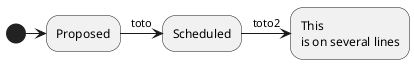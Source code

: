 {
  "sha1": "egxi8lg7cq80r8wglpezydc2zqdb3ww",
  "insertion": {
    "when": "2024-06-01T09:03:04.413Z",
    "user": "plantuml@gmail.com"
  }
}
@startuml

(*) -> "Proposed" as p1
->[toto] "Scheduled" as s1

->[toto2] "This
is on several lines"

@enduml
